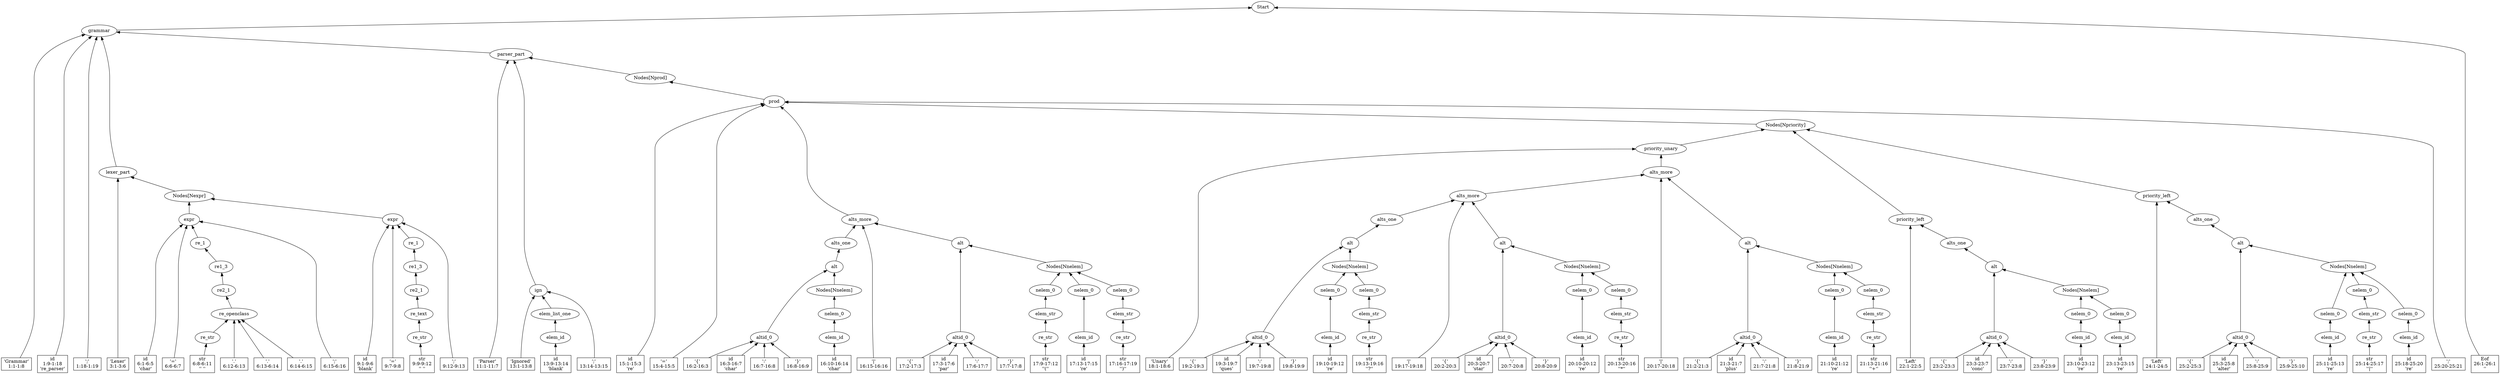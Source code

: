 digraph g {
rankdir=BT;
n18575840 [label="Start"];
n18534112 -> n18575840;
n18534112 [label="grammar"];
n18525952 -> n18534112;
n18525952 [label="'Grammar'\n1:1-1:8",shape=box];
n18525888 -> n18534112;
n18525888 [label="id\n1:9-1:18\n're_parser'",shape=box];
n18525824 -> n18534112;
n18525824 [label="';'\n1:18-1:19",shape=box];
n18577760 -> n18534112;
n18577760 [label="lexer_part"];
n18525760 -> n18577760;
n18525760 [label="'Lexer'\n3:1-3:6",shape=box];
n18586368 -> n18577760;
n18586368 [label="Nodes[Nexpr]"];
n18599808 -> n18586368;
n18599808 [label="expr"];
n18525696 -> n18599808;
n18525696 [label="id\n6:1-6:5\n'char'",shape=box];
n18525632 -> n18599808;
n18525632 [label="'='\n6:6-6:7",shape=box];
n18586496 -> n18599808;
n18586496 [label="re_1"];
n18586560 -> n18586496;
n18586560 [label="re1_3"];
n18586624 -> n18586560;
n18586624 [label="re2_1"];
n18526688 -> n18586624;
n18526688 [label="re_openclass"];
n18586688 -> n18526688;
n18586688 [label="re_str"];
n18525568 -> n18586688;
n18525568 [label="str\n6:8-6:11\n'\' \''",shape=box];
n18525504 -> n18526688;
n18525504 [label="'.'\n6:12-6:13",shape=box];
n18525440 -> n18526688;
n18525440 [label="'.'\n6:13-6:14",shape=box];
n18525376 -> n18526688;
n18525376 [label="'.'\n6:14-6:15",shape=box];
n18525312 -> n18599808;
n18525312 [label="';'\n6:15-6:16",shape=box];
n18599680 -> n18586368;
n18599680 [label="expr"];
n18525248 -> n18599680;
n18525248 [label="id\n9:1-9:6\n'blank'",shape=box];
n18525184 -> n18599680;
n18525184 [label="'='\n9:7-9:8",shape=box];
n18585984 -> n18599680;
n18585984 [label="re_1"];
n18586048 -> n18585984;
n18586048 [label="re1_3"];
n18586112 -> n18586048;
n18586112 [label="re2_1"];
n18586176 -> n18586112;
n18586176 [label="re_text"];
n18586240 -> n18586176;
n18586240 [label="re_str"];
n18525120 -> n18586240;
n18525120 [label="str\n9:9-9:12\n'\' \''",shape=box];
n18525056 -> n18599680;
n18525056 [label="';'\n9:12-9:13",shape=box];
n18606816 -> n18534112;
n18606816 [label="parser_part"];
n18524992 -> n18606816;
n18524992 [label="'Parser'\n11:1-11:7",shape=box];
n18577600 -> n18606816;
n18577600 [label="ign"];
n18524928 -> n18577600;
n18524928 [label="'Ignored'\n13:1-13:8",shape=box];
n18585856 -> n18577600;
n18585856 [label="elem_list_one"];
n18577680 -> n18585856;
n18577680 [label="elem_id"];
n18524864 -> n18577680;
n18524864 [label="id\n13:9-13:14\n'blank'",shape=box];
n18524800 -> n18577600;
n18524800 [label="';'\n13:14-13:15",shape=box];
n18611840 -> n18606816;
n18611840 [label="Nodes[Nprod]"];
n18599552 -> n18611840;
n18599552 [label="prod"];
n18524736 -> n18599552;
n18524736 [label="id\n15:1-15:3\n're'",shape=box];
n18524672 -> n18599552;
n18524672 [label="'='\n15:4-15:5",shape=box];
n18577120 -> n18599552;
n18577120 [label="alts_more"];
n18585600 -> n18577120;
n18585600 [label="alts_one"];
n18526496 -> n18585600;
n18526496 [label="alt"];
n18526592 -> n18526496;
n18526592 [label="altid_0"];
n18524608 -> n18526592;
n18524608 [label="'{'\n16:2-16:3",shape=box];
n18524544 -> n18526592;
n18524544 [label="id\n16:3-16:7\n'char'",shape=box];
n18524480 -> n18526592;
n18524480 [label="':'\n16:7-16:8",shape=box];
n18524416 -> n18526592;
n18524416 [label="'}'\n16:8-16:9",shape=box];
n18585728 -> n18526496;
n18585728 [label="Nodes[Nnelem]"];
n18585792 -> n18585728;
n18585792 [label="nelem_0"];
n18577520 -> n18585792;
n18577520 [label="elem_id"];
n18524352 -> n18577520;
n18524352 [label="id\n16:10-16:14\n'char'",shape=box];
n18524288 -> n18577120;
n18524288 [label="'|'\n16:15-16:16",shape=box];
n18526304 -> n18577120;
n18526304 [label="alt"];
n18526400 -> n18526304;
n18526400 [label="altid_0"];
n18524224 -> n18526400;
n18524224 [label="'{'\n17:2-17:3",shape=box];
n18524160 -> n18526400;
n18524160 [label="id\n17:3-17:6\n'par'",shape=box];
n18524096 -> n18526400;
n18524096 [label="':'\n17:6-17:7",shape=box];
n18524032 -> n18526400;
n18524032 [label="'}'\n17:7-17:8",shape=box];
n18585408 -> n18526304;
n18585408 [label="Nodes[Nnelem]"];
n18585472 -> n18585408;
n18585472 [label="nelem_0"];
n18577440 -> n18585472;
n18577440 [label="elem_str"];
n18585536 -> n18577440;
n18585536 [label="re_str"];
n18523968 -> n18585536;
n18523968 [label="str\n17:9-17:12\n'\'(\''",shape=box];
n18585280 -> n18585408;
n18585280 [label="nelem_0"];
n18577360 -> n18585280;
n18577360 [label="elem_id"];
n18523904 -> n18577360;
n18523904 [label="id\n17:13-17:15\n're'",shape=box];
n18585152 -> n18585408;
n18585152 [label="nelem_0"];
n18577280 -> n18585152;
n18577280 [label="elem_str"];
n18585216 -> n18577280;
n18585216 [label="re_str"];
n18523840 -> n18585216;
n18523840 [label="str\n17:16-17:19\n'\')\''",shape=box];
n18584064 -> n18599552;
n18584064 [label="Nodes[Npriority]"];
n18607488 -> n18584064;
n18607488 [label="priority_unary"];
n18523776 -> n18607488;
n18523776 [label="'Unary'\n18:1-18:6",shape=box];
n18576480 -> n18607488;
n18576480 [label="alts_more"];
n18576720 -> n18576480;
n18576720 [label="alts_more"];
n18584768 -> n18576720;
n18584768 [label="alts_one"];
n18607968 -> n18584768;
n18607968 [label="alt"];
n18526208 -> n18607968;
n18526208 [label="altid_0"];
n18523712 -> n18526208;
n18523712 [label="'{'\n19:2-19:3",shape=box];
n18523648 -> n18526208;
n18523648 [label="id\n19:3-19:7\n'ques'",shape=box];
n18523584 -> n18526208;
n18523584 [label="':'\n19:7-19:8",shape=box];
n18523520 -> n18526208;
n18523520 [label="'}'\n19:8-19:9",shape=box];
n18585024 -> n18607968;
n18585024 [label="Nodes[Nnelem]"];
n18585088 -> n18585024;
n18585088 [label="nelem_0"];
n18577040 -> n18585088;
n18577040 [label="elem_id"];
n18523456 -> n18577040;
n18523456 [label="id\n19:10-19:12\n're'",shape=box];
n18584832 -> n18585024;
n18584832 [label="nelem_0"];
n18576960 -> n18584832;
n18576960 [label="elem_str"];
n18584896 -> n18576960;
n18584896 [label="re_str"];
n18523392 -> n18584896;
n18523392 [label="str\n19:13-19:16\n'\'?\''",shape=box];
n18523328 -> n18576720;
n18523328 [label="'|'\n19:17-19:18",shape=box];
n18607776 -> n18576720;
n18607776 [label="alt"];
n18607872 -> n18607776;
n18607872 [label="altid_0"];
n18523264 -> n18607872;
n18523264 [label="'{'\n20:2-20:3",shape=box];
n18523200 -> n18607872;
n18523200 [label="id\n20:3-20:7\n'star'",shape=box];
n18523136 -> n18607872;
n18523136 [label="':'\n20:7-20:8",shape=box];
n18523072 -> n18607872;
n18523072 [label="'}'\n20:8-20:9",shape=box];
n18584640 -> n18607776;
n18584640 [label="Nodes[Nnelem]"];
n18584704 -> n18584640;
n18584704 [label="nelem_0"];
n18576880 -> n18584704;
n18576880 [label="elem_id"];
n18523008 -> n18576880;
n18523008 [label="id\n20:10-20:12\n're'",shape=box];
n18584448 -> n18584640;
n18584448 [label="nelem_0"];
n18576800 -> n18584448;
n18576800 [label="elem_str"];
n18584512 -> n18576800;
n18584512 [label="re_str"];
n18522944 -> n18584512;
n18522944 [label="str\n20:13-20:16\n'\'*\''",shape=box];
n18522880 -> n18576480;
n18522880 [label="'|'\n20:17-20:18",shape=box];
n18607584 -> n18576480;
n18607584 [label="alt"];
n18607680 -> n18607584;
n18607680 [label="altid_0"];
n18522816 -> n18607680;
n18522816 [label="'{'\n21:2-21:3",shape=box];
n18522752 -> n18607680;
n18522752 [label="id\n21:3-21:7\n'plus'",shape=box];
n18522688 -> n18607680;
n18522688 [label="':'\n21:7-21:8",shape=box];
n18522624 -> n18607680;
n18522624 [label="'}'\n21:8-21:9",shape=box];
n18584320 -> n18607584;
n18584320 [label="Nodes[Nnelem]"];
n18584384 -> n18584320;
n18584384 [label="nelem_0"];
n18576640 -> n18584384;
n18576640 [label="elem_id"];
n18522560 -> n18576640;
n18522560 [label="id\n21:10-21:12\n're'",shape=box];
n18584128 -> n18584320;
n18584128 [label="nelem_0"];
n18576560 -> n18584128;
n18576560 [label="elem_str"];
n18584192 -> n18576560;
n18584192 [label="re_str"];
n18522496 -> n18584192;
n18522496 [label="str\n21:13-21:16\n'\'+\''",shape=box];
n18607200 -> n18584064;
n18607200 [label="priority_left"];
n18522432 -> n18607200;
n18522432 [label="'Left'\n22:1-22:5",shape=box];
n18583680 -> n18607200;
n18583680 [label="alts_one"];
n18607296 -> n18583680;
n18607296 [label="alt"];
n18607392 -> n18607296;
n18607392 [label="altid_0"];
n18522368 -> n18607392;
n18522368 [label="'{'\n23:2-23:3",shape=box];
n18522304 -> n18607392;
n18522304 [label="id\n23:3-23:7\n'conc'",shape=box];
n18522240 -> n18607392;
n18522240 [label="':'\n23:7-23:8",shape=box];
n18522176 -> n18607392;
n18522176 [label="'}'\n23:8-23:9",shape=box];
n18583872 -> n18607296;
n18583872 [label="Nodes[Nnelem]"];
n18583936 -> n18583872;
n18583936 [label="nelem_0"];
n18576400 -> n18583936;
n18576400 [label="elem_id"];
n18522112 -> n18576400;
n18522112 [label="id\n23:10-23:12\n're'",shape=box];
n18583744 -> n18583872;
n18583744 [label="nelem_0"];
n18576320 -> n18583744;
n18576320 [label="elem_id"];
n18579360 -> n18576320;
n18579360 [label="id\n23:13-23:15\n're'",shape=box];
n18606912 -> n18584064;
n18606912 [label="priority_left"];
n18587584 -> n18606912;
n18587584 [label="'Left'\n24:1-24:5",shape=box];
n18611904 -> n18606912;
n18611904 [label="alts_one"];
n18607008 -> n18611904;
n18607008 [label="alt"];
n18607104 -> n18607008;
n18607104 [label="altid_0"];
n18587520 -> n18607104;
n18587520 [label="'{'\n25:2-25:3",shape=box];
n18587456 -> n18607104;
n18587456 [label="id\n25:3-25:8\n'alter'",shape=box];
n18587392 -> n18607104;
n18587392 [label="':'\n25:8-25:9",shape=box];
n18587328 -> n18607104;
n18587328 [label="'}'\n25:9-25:10",shape=box];
n18583552 -> n18607008;
n18583552 [label="Nodes[Nnelem]"];
n18583616 -> n18583552;
n18583616 [label="nelem_0"];
n18576240 -> n18583616;
n18576240 [label="elem_id"];
n18587264 -> n18576240;
n18587264 [label="id\n25:11-25:13\n're'",shape=box];
n18612032 -> n18583552;
n18612032 [label="nelem_0"];
n18576160 -> n18612032;
n18576160 [label="elem_str"];
n18612096 -> n18576160;
n18612096 [label="re_str"];
n18587200 -> n18612096;
n18587200 [label="str\n25:14-25:17\n'\'|\''",shape=box];
n18611968 -> n18583552;
n18611968 [label="nelem_0"];
n18576080 -> n18611968;
n18576080 [label="elem_id"];
n18587136 -> n18576080;
n18587136 [label="id\n25:18-25:20\n're'",shape=box];
n18587072 -> n18599552;
n18587072 [label="';'\n25:20-25:21",shape=box];
n18587008 -> n18575840;
n18587008 [label="Eof\n26:1-26:1\n''",shape=box];
{ rank=same
n18525952->n18525888->n18525824->n18525760->n18525696->n18525632->n18525568->n18525504->n18525440->n18525376->n18525312->n18525248->n18525184->n18525120->n18525056->n18524992->n18524928->n18524864->n18524800->n18524736->n18524672->n18524608->n18524544->n18524480->n18524416->n18524352->n18524288->n18524224->n18524160->n18524096->n18524032->n18523968->n18523904->n18523840->n18523776->n18523712->n18523648->n18523584->n18523520->n18523456->n18523392->n18523328->n18523264->n18523200->n18523136->n18523072->n18523008->n18522944->n18522880->n18522816->n18522752->n18522688->n18522624->n18522560->n18522496->n18522432->n18522368->n18522304->n18522240->n18522176->n18522112->n18579360->n18587584->n18587520->n18587456->n18587392->n18587328->n18587264->n18587200->n18587136->n18587072->n18587008[style=invis];
}
}
